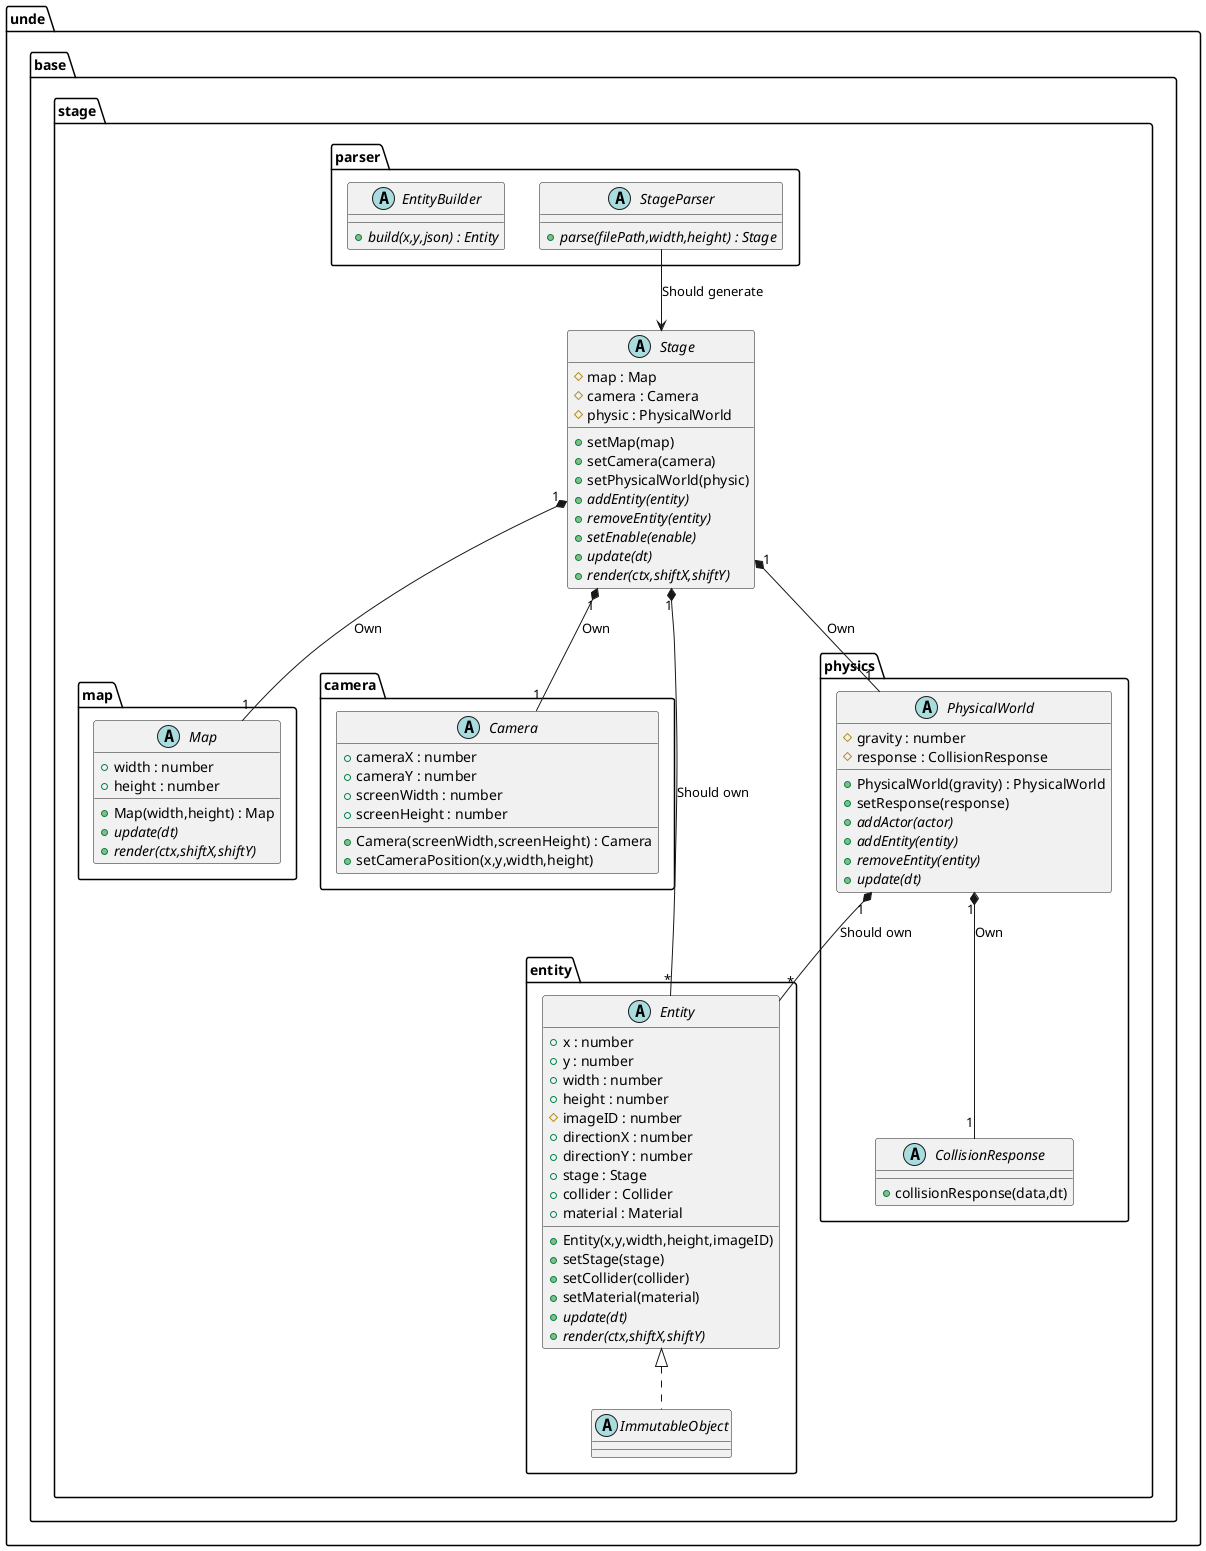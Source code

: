 @startuml StageBase

package unde {
    package base {
        package stage {
            abstract Stage {
                #map : Map
                #camera : Camera
                #physic : PhysicalWorld
                +setMap(map)
                +setCamera(camera)
                +setPhysicalWorld(physic)
                {abstract} +addEntity(entity)
                {abstract} +removeEntity(entity)
                {abstract} +setEnable(enable)
                {abstract} +update(dt)
                {abstract} +render(ctx,shiftX,shiftY)
            }
            package parser {
                abstract StageParser {
                    {abstract} +parse(filePath,width,height) : Stage
                }
                abstract EntityBuilder {
                    {abstract} +build(x,y,json) : Entity
                }
            }
            package map {
                abstract Map {
                    +Map(width,height) : Map
                    +width : number
                    +height : number
                    {abstract} +update(dt)
                    {abstract} +render(ctx,shiftX,shiftY)
                }
            }
            package camera {
                abstract Camera {
                    +Camera(screenWidth,screenHeight) : Camera
                    +cameraX : number
                    +cameraY : number
                    +screenWidth : number
                    +screenHeight : number
                    +setCameraPosition(x,y,width,height)
                }
            }
            package entity {
                abstract Entity {
                    +Entity(x,y,width,height,imageID)
                    +x : number
                    +y : number
                    +width : number
                    +height : number
                    #imageID : number
                    +directionX : number
                    +directionY : number
                    +stage : Stage
                    +collider : Collider
                    +material : Material
                    +setStage(stage)
                    +setCollider(collider)
                    +setMaterial(material)
                    {abstract} +update(dt)
                    {abstract} +render(ctx,shiftX,shiftY)
                }
                abstract ImmutableObject
            }
            package physics {
                abstract PhysicalWorld {
                    +PhysicalWorld(gravity) : PhysicalWorld
                    #gravity : number
                    #response : CollisionResponse
                    +setResponse(response)
                    {abstract} +addActor(actor)
                    {abstract} +addEntity(entity)
                    {abstract} +removeEntity(entity)
                    {abstract} +update(dt)
                }
                abstract CollisionResponse {
                    +collisionResponse(data,dt)
                }
            }
        }
    }
}

StageParser --> Stage : Should generate
Stage "1" *-- "1" Map : Own
Stage "1" *-- "1" Camera : Own
Stage "1" *-- "1" PhysicalWorld : Own
Stage "1" *-- "*" Entity : Should own
PhysicalWorld "1"*--"*" Entity : Should own
PhysicalWorld "1"*--"1" CollisionResponse : Own

Entity <|.. ImmutableObject

@enduml
